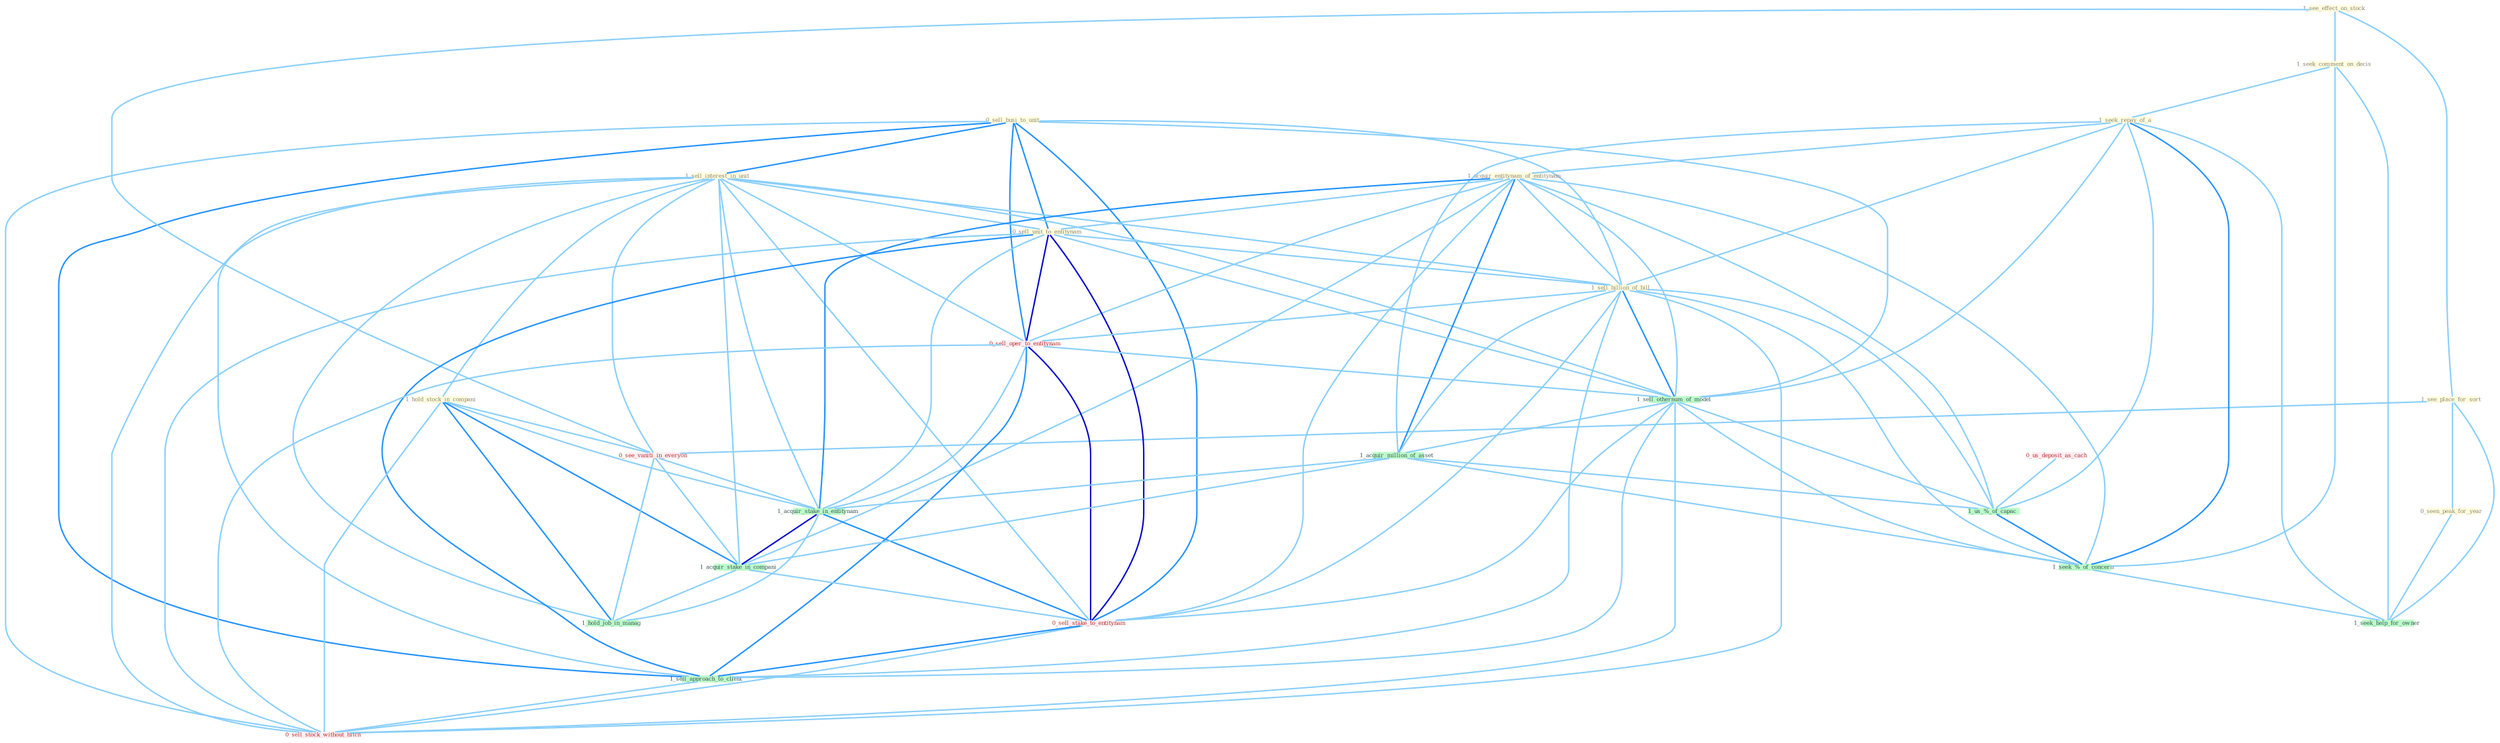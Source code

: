 Graph G{ 
    node
    [shape=polygon,style=filled,width=.5,height=.06,color="#BDFCC9",fixedsize=true,fontsize=4,
    fontcolor="#2f4f4f"];
    {node
    [color="#ffffe0", fontcolor="#8b7d6b"] "0_sell_busi_to_unit " "1_see_effect_on_stock " "1_seek_comment_on_decis " "1_see_place_for_sort " "1_sell_interest_in_unit " "0_seen_peak_for_year " "1_seek_repay_of_a " "1_acquir_entitynam_of_entitynam " "0_sell_unit_to_entitynam " "1_sell_billion_of_bill " "1_hold_stock_in_compani "}
{node [color="#fff0f5", fontcolor="#b22222"] "0_sell_oper_to_entitynam " "0_see_vaniti_in_everyon " "0_us_deposit_as_cach " "0_sell_stake_to_entitynam " "0_sell_stock_without_hitch "}
edge [color="#B0E2FF"];

	"0_sell_busi_to_unit " -- "1_sell_interest_in_unit " [w="2", color="#1e90ff" , len=0.8];
	"0_sell_busi_to_unit " -- "0_sell_unit_to_entitynam " [w="2", color="#1e90ff" , len=0.8];
	"0_sell_busi_to_unit " -- "1_sell_billion_of_bill " [w="1", color="#87cefa" ];
	"0_sell_busi_to_unit " -- "0_sell_oper_to_entitynam " [w="2", color="#1e90ff" , len=0.8];
	"0_sell_busi_to_unit " -- "1_sell_othernum_of_model " [w="1", color="#87cefa" ];
	"0_sell_busi_to_unit " -- "0_sell_stake_to_entitynam " [w="2", color="#1e90ff" , len=0.8];
	"0_sell_busi_to_unit " -- "1_sell_approach_to_client " [w="2", color="#1e90ff" , len=0.8];
	"0_sell_busi_to_unit " -- "0_sell_stock_without_hitch " [w="1", color="#87cefa" ];
	"1_see_effect_on_stock " -- "1_seek_comment_on_decis " [w="1", color="#87cefa" ];
	"1_see_effect_on_stock " -- "1_see_place_for_sort " [w="1", color="#87cefa" ];
	"1_see_effect_on_stock " -- "0_see_vaniti_in_everyon " [w="1", color="#87cefa" ];
	"1_seek_comment_on_decis " -- "1_seek_repay_of_a " [w="1", color="#87cefa" ];
	"1_seek_comment_on_decis " -- "1_seek_%_of_concern " [w="1", color="#87cefa" ];
	"1_seek_comment_on_decis " -- "1_seek_help_for_owner " [w="1", color="#87cefa" ];
	"1_see_place_for_sort " -- "0_seen_peak_for_year " [w="1", color="#87cefa" ];
	"1_see_place_for_sort " -- "0_see_vaniti_in_everyon " [w="1", color="#87cefa" ];
	"1_see_place_for_sort " -- "1_seek_help_for_owner " [w="1", color="#87cefa" ];
	"1_sell_interest_in_unit " -- "0_sell_unit_to_entitynam " [w="1", color="#87cefa" ];
	"1_sell_interest_in_unit " -- "1_sell_billion_of_bill " [w="1", color="#87cefa" ];
	"1_sell_interest_in_unit " -- "1_hold_stock_in_compani " [w="1", color="#87cefa" ];
	"1_sell_interest_in_unit " -- "0_sell_oper_to_entitynam " [w="1", color="#87cefa" ];
	"1_sell_interest_in_unit " -- "1_sell_othernum_of_model " [w="1", color="#87cefa" ];
	"1_sell_interest_in_unit " -- "0_see_vaniti_in_everyon " [w="1", color="#87cefa" ];
	"1_sell_interest_in_unit " -- "1_acquir_stake_in_entitynam " [w="1", color="#87cefa" ];
	"1_sell_interest_in_unit " -- "1_acquir_stake_in_compani " [w="1", color="#87cefa" ];
	"1_sell_interest_in_unit " -- "0_sell_stake_to_entitynam " [w="1", color="#87cefa" ];
	"1_sell_interest_in_unit " -- "1_sell_approach_to_client " [w="1", color="#87cefa" ];
	"1_sell_interest_in_unit " -- "1_hold_job_in_manag " [w="1", color="#87cefa" ];
	"1_sell_interest_in_unit " -- "0_sell_stock_without_hitch " [w="1", color="#87cefa" ];
	"0_seen_peak_for_year " -- "1_seek_help_for_owner " [w="1", color="#87cefa" ];
	"1_seek_repay_of_a " -- "1_acquir_entitynam_of_entitynam " [w="1", color="#87cefa" ];
	"1_seek_repay_of_a " -- "1_sell_billion_of_bill " [w="1", color="#87cefa" ];
	"1_seek_repay_of_a " -- "1_sell_othernum_of_model " [w="1", color="#87cefa" ];
	"1_seek_repay_of_a " -- "1_acquir_million_of_asset " [w="1", color="#87cefa" ];
	"1_seek_repay_of_a " -- "1_us_%_of_capac " [w="1", color="#87cefa" ];
	"1_seek_repay_of_a " -- "1_seek_%_of_concern " [w="2", color="#1e90ff" , len=0.8];
	"1_seek_repay_of_a " -- "1_seek_help_for_owner " [w="1", color="#87cefa" ];
	"1_acquir_entitynam_of_entitynam " -- "0_sell_unit_to_entitynam " [w="1", color="#87cefa" ];
	"1_acquir_entitynam_of_entitynam " -- "1_sell_billion_of_bill " [w="1", color="#87cefa" ];
	"1_acquir_entitynam_of_entitynam " -- "0_sell_oper_to_entitynam " [w="1", color="#87cefa" ];
	"1_acquir_entitynam_of_entitynam " -- "1_sell_othernum_of_model " [w="1", color="#87cefa" ];
	"1_acquir_entitynam_of_entitynam " -- "1_acquir_million_of_asset " [w="2", color="#1e90ff" , len=0.8];
	"1_acquir_entitynam_of_entitynam " -- "1_acquir_stake_in_entitynam " [w="2", color="#1e90ff" , len=0.8];
	"1_acquir_entitynam_of_entitynam " -- "1_acquir_stake_in_compani " [w="1", color="#87cefa" ];
	"1_acquir_entitynam_of_entitynam " -- "0_sell_stake_to_entitynam " [w="1", color="#87cefa" ];
	"1_acquir_entitynam_of_entitynam " -- "1_us_%_of_capac " [w="1", color="#87cefa" ];
	"1_acquir_entitynam_of_entitynam " -- "1_seek_%_of_concern " [w="1", color="#87cefa" ];
	"0_sell_unit_to_entitynam " -- "1_sell_billion_of_bill " [w="1", color="#87cefa" ];
	"0_sell_unit_to_entitynam " -- "0_sell_oper_to_entitynam " [w="3", color="#0000cd" , len=0.6];
	"0_sell_unit_to_entitynam " -- "1_sell_othernum_of_model " [w="1", color="#87cefa" ];
	"0_sell_unit_to_entitynam " -- "1_acquir_stake_in_entitynam " [w="1", color="#87cefa" ];
	"0_sell_unit_to_entitynam " -- "0_sell_stake_to_entitynam " [w="3", color="#0000cd" , len=0.6];
	"0_sell_unit_to_entitynam " -- "1_sell_approach_to_client " [w="2", color="#1e90ff" , len=0.8];
	"0_sell_unit_to_entitynam " -- "0_sell_stock_without_hitch " [w="1", color="#87cefa" ];
	"1_sell_billion_of_bill " -- "0_sell_oper_to_entitynam " [w="1", color="#87cefa" ];
	"1_sell_billion_of_bill " -- "1_sell_othernum_of_model " [w="2", color="#1e90ff" , len=0.8];
	"1_sell_billion_of_bill " -- "1_acquir_million_of_asset " [w="1", color="#87cefa" ];
	"1_sell_billion_of_bill " -- "0_sell_stake_to_entitynam " [w="1", color="#87cefa" ];
	"1_sell_billion_of_bill " -- "1_us_%_of_capac " [w="1", color="#87cefa" ];
	"1_sell_billion_of_bill " -- "1_sell_approach_to_client " [w="1", color="#87cefa" ];
	"1_sell_billion_of_bill " -- "0_sell_stock_without_hitch " [w="1", color="#87cefa" ];
	"1_sell_billion_of_bill " -- "1_seek_%_of_concern " [w="1", color="#87cefa" ];
	"1_hold_stock_in_compani " -- "0_see_vaniti_in_everyon " [w="1", color="#87cefa" ];
	"1_hold_stock_in_compani " -- "1_acquir_stake_in_entitynam " [w="1", color="#87cefa" ];
	"1_hold_stock_in_compani " -- "1_acquir_stake_in_compani " [w="2", color="#1e90ff" , len=0.8];
	"1_hold_stock_in_compani " -- "1_hold_job_in_manag " [w="2", color="#1e90ff" , len=0.8];
	"1_hold_stock_in_compani " -- "0_sell_stock_without_hitch " [w="1", color="#87cefa" ];
	"0_sell_oper_to_entitynam " -- "1_sell_othernum_of_model " [w="1", color="#87cefa" ];
	"0_sell_oper_to_entitynam " -- "1_acquir_stake_in_entitynam " [w="1", color="#87cefa" ];
	"0_sell_oper_to_entitynam " -- "0_sell_stake_to_entitynam " [w="3", color="#0000cd" , len=0.6];
	"0_sell_oper_to_entitynam " -- "1_sell_approach_to_client " [w="2", color="#1e90ff" , len=0.8];
	"0_sell_oper_to_entitynam " -- "0_sell_stock_without_hitch " [w="1", color="#87cefa" ];
	"1_sell_othernum_of_model " -- "1_acquir_million_of_asset " [w="1", color="#87cefa" ];
	"1_sell_othernum_of_model " -- "0_sell_stake_to_entitynam " [w="1", color="#87cefa" ];
	"1_sell_othernum_of_model " -- "1_us_%_of_capac " [w="1", color="#87cefa" ];
	"1_sell_othernum_of_model " -- "1_sell_approach_to_client " [w="1", color="#87cefa" ];
	"1_sell_othernum_of_model " -- "0_sell_stock_without_hitch " [w="1", color="#87cefa" ];
	"1_sell_othernum_of_model " -- "1_seek_%_of_concern " [w="1", color="#87cefa" ];
	"0_see_vaniti_in_everyon " -- "1_acquir_stake_in_entitynam " [w="1", color="#87cefa" ];
	"0_see_vaniti_in_everyon " -- "1_acquir_stake_in_compani " [w="1", color="#87cefa" ];
	"0_see_vaniti_in_everyon " -- "1_hold_job_in_manag " [w="1", color="#87cefa" ];
	"1_acquir_million_of_asset " -- "1_acquir_stake_in_entitynam " [w="1", color="#87cefa" ];
	"1_acquir_million_of_asset " -- "1_acquir_stake_in_compani " [w="1", color="#87cefa" ];
	"1_acquir_million_of_asset " -- "1_us_%_of_capac " [w="1", color="#87cefa" ];
	"1_acquir_million_of_asset " -- "1_seek_%_of_concern " [w="1", color="#87cefa" ];
	"0_us_deposit_as_cach " -- "1_us_%_of_capac " [w="1", color="#87cefa" ];
	"1_acquir_stake_in_entitynam " -- "1_acquir_stake_in_compani " [w="3", color="#0000cd" , len=0.6];
	"1_acquir_stake_in_entitynam " -- "0_sell_stake_to_entitynam " [w="2", color="#1e90ff" , len=0.8];
	"1_acquir_stake_in_entitynam " -- "1_hold_job_in_manag " [w="1", color="#87cefa" ];
	"1_acquir_stake_in_compani " -- "0_sell_stake_to_entitynam " [w="1", color="#87cefa" ];
	"1_acquir_stake_in_compani " -- "1_hold_job_in_manag " [w="1", color="#87cefa" ];
	"0_sell_stake_to_entitynam " -- "1_sell_approach_to_client " [w="2", color="#1e90ff" , len=0.8];
	"0_sell_stake_to_entitynam " -- "0_sell_stock_without_hitch " [w="1", color="#87cefa" ];
	"1_us_%_of_capac " -- "1_seek_%_of_concern " [w="2", color="#1e90ff" , len=0.8];
	"1_sell_approach_to_client " -- "0_sell_stock_without_hitch " [w="1", color="#87cefa" ];
	"1_seek_%_of_concern " -- "1_seek_help_for_owner " [w="1", color="#87cefa" ];
}